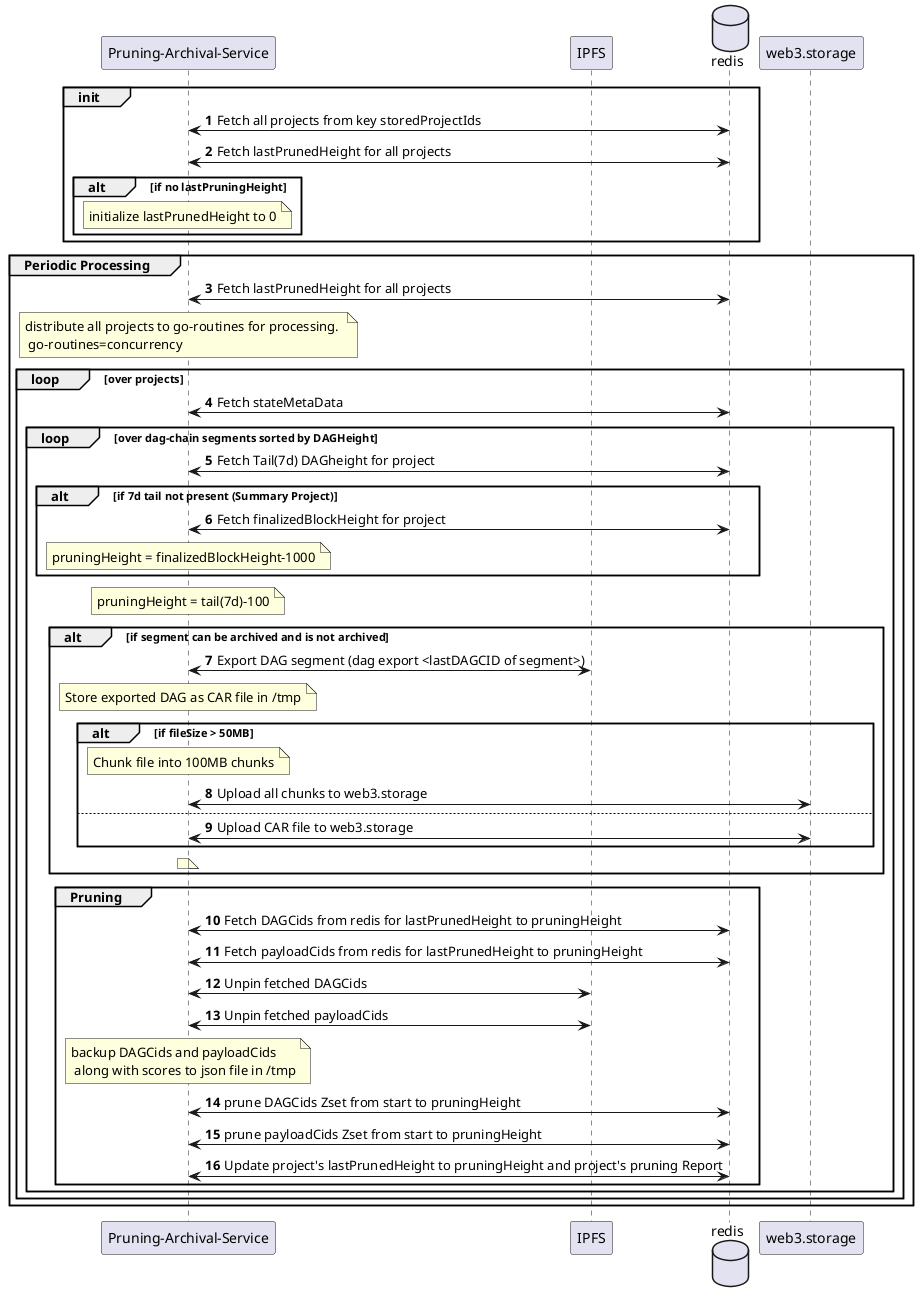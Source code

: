 @startuml "Pruning Processing Flow"
autonumber

participant "Pruning-Archival-Service" as pruning
participant "IPFS" as ipfs
database redis
participant "web3.storage" as w3s


group init
    pruning <-> redis: Fetch all projects from key storedProjectIds
    pruning <-> redis: Fetch lastPrunedHeight for all projects
    alt if no lastPruningHeight
        note over pruning: initialize lastPrunedHeight to 0
    end
end

group Periodic Processing

    pruning <-> redis: Fetch lastPrunedHeight for all projects

    note over pruning: distribute all projects to go-routines for processing. \n go-routines=concurrency

    loop over projects
        pruning <-> redis: Fetch stateMetaData

        loop over dag-chain segments sorted by DAGHeight

            pruning <-> redis : Fetch Tail(7d) DAGheight for project

            alt if 7d tail not present (Summary Project)
                pruning <-> redis : Fetch finalizedBlockHeight for project
                note over pruning: pruningHeight = finalizedBlockHeight-1000
            end

            note over pruning: pruningHeight = tail(7d)-100

            alt if segment can be archived and is not archived
                pruning <-> ipfs: Export DAG segment (dag export <lastDAGCID of segment>)
                note over pruning: Store exported DAG as CAR file in /tmp

                alt if fileSize > 50MB
                    note over pruning: Chunk file into 100MB chunks
                    pruning <-> w3s : Upload all chunks to web3.storage
                else
                    pruning <-> w3s : Upload CAR file to web3.storage
                end
                note over pruning:
            end //Archival

            group Pruning

                pruning <-> redis : Fetch DAGCids from redis for lastPrunedHeight to pruningHeight
                pruning <-> redis : Fetch payloadCids from redis for lastPrunedHeight to pruningHeight

                pruning <-> ipfs: Unpin fetched DAGCids
                pruning <-> ipfs: Unpin fetched payloadCids

                note over pruning: backup DAGCids and payloadCids \n along with scores to json file in /tmp

                pruning <-> redis: prune DAGCids Zset from start to pruningHeight
                pruning <-> redis: prune payloadCids Zset from start to pruningHeight

                pruning <-> redis : Update project's lastPrunedHeight to pruningHeight and project's pruning Report
            end //Pruning
        end
    end
end //Processing
